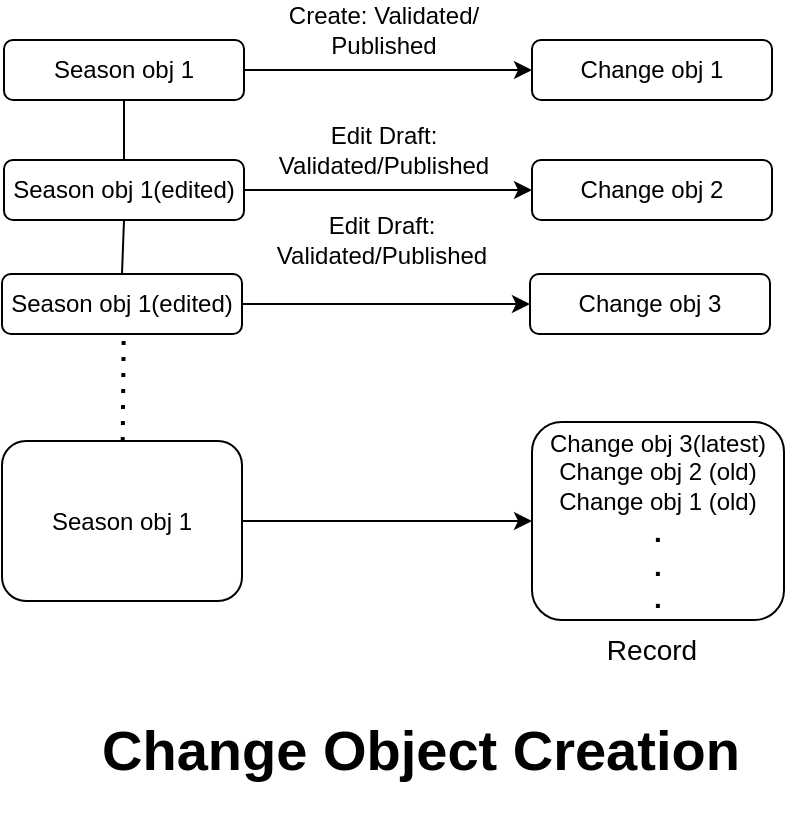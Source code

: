 <mxfile version="20.8.13" type="device"><diagram id="C5RBs43oDa-KdzZeNtuy" name="Page-1"><mxGraphModel dx="1114" dy="916" grid="1" gridSize="10" guides="1" tooltips="1" connect="1" arrows="1" fold="1" page="1" pageScale="1" pageWidth="827" pageHeight="1169" math="0" shadow="0"><root><mxCell id="WIyWlLk6GJQsqaUBKTNV-0"/><mxCell id="WIyWlLk6GJQsqaUBKTNV-1" parent="WIyWlLk6GJQsqaUBKTNV-0"/><mxCell id="vnWDfi9c66wTCI0eNwRz-11" value="Season obj 1" style="rounded=1;whiteSpace=wrap;html=1;" parent="WIyWlLk6GJQsqaUBKTNV-1" vertex="1"><mxGeometry x="90" y="80" width="120" height="30" as="geometry"/></mxCell><mxCell id="vnWDfi9c66wTCI0eNwRz-12" value="" style="endArrow=classic;html=1;rounded=0;exitX=1;exitY=0.5;exitDx=0;exitDy=0;" parent="WIyWlLk6GJQsqaUBKTNV-1" source="vnWDfi9c66wTCI0eNwRz-11" target="vnWDfi9c66wTCI0eNwRz-13" edge="1"><mxGeometry width="50" height="50" relative="1" as="geometry"><mxPoint x="390" y="490" as="sourcePoint"/><mxPoint x="440" y="440" as="targetPoint"/></mxGeometry></mxCell><mxCell id="vnWDfi9c66wTCI0eNwRz-13" value="Change obj 1" style="rounded=1;whiteSpace=wrap;html=1;" parent="WIyWlLk6GJQsqaUBKTNV-1" vertex="1"><mxGeometry x="354" y="80" width="120" height="30" as="geometry"/></mxCell><mxCell id="vnWDfi9c66wTCI0eNwRz-14" value="Create: Validated/ Published" style="text;html=1;strokeColor=none;fillColor=none;align=center;verticalAlign=middle;whiteSpace=wrap;rounded=0;" parent="WIyWlLk6GJQsqaUBKTNV-1" vertex="1"><mxGeometry x="230" y="60" width="100" height="30" as="geometry"/></mxCell><mxCell id="vnWDfi9c66wTCI0eNwRz-18" value="Season obj 1" style="rounded=1;whiteSpace=wrap;html=1;" parent="WIyWlLk6GJQsqaUBKTNV-1" vertex="1"><mxGeometry x="89" y="280.5" width="120" height="80" as="geometry"/></mxCell><mxCell id="vnWDfi9c66wTCI0eNwRz-19" value="" style="endArrow=classic;html=1;rounded=0;entryX=0;entryY=0.5;entryDx=0;entryDy=0;exitX=1;exitY=0.5;exitDx=0;exitDy=0;" parent="WIyWlLk6GJQsqaUBKTNV-1" source="vnWDfi9c66wTCI0eNwRz-25" target="vnWDfi9c66wTCI0eNwRz-22" edge="1"><mxGeometry width="50" height="50" relative="1" as="geometry"><mxPoint x="164" y="153.91" as="sourcePoint"/><mxPoint x="364" y="154.5" as="targetPoint"/></mxGeometry></mxCell><mxCell id="vnWDfi9c66wTCI0eNwRz-21" value="Edit Draft: Validated/Published" style="text;html=1;strokeColor=none;fillColor=none;align=center;verticalAlign=middle;whiteSpace=wrap;rounded=0;" parent="WIyWlLk6GJQsqaUBKTNV-1" vertex="1"><mxGeometry x="215" y="120" width="130" height="30" as="geometry"/></mxCell><mxCell id="vnWDfi9c66wTCI0eNwRz-22" value="Change obj 2" style="rounded=1;whiteSpace=wrap;html=1;" parent="WIyWlLk6GJQsqaUBKTNV-1" vertex="1"><mxGeometry x="354" y="140" width="120" height="30" as="geometry"/></mxCell><mxCell id="vnWDfi9c66wTCI0eNwRz-25" value="Season obj 1(edited)" style="rounded=1;whiteSpace=wrap;html=1;" parent="WIyWlLk6GJQsqaUBKTNV-1" vertex="1"><mxGeometry x="90" y="140" width="120" height="30" as="geometry"/></mxCell><mxCell id="vnWDfi9c66wTCI0eNwRz-26" value="" style="endArrow=classic;html=1;rounded=0;entryX=0;entryY=0.5;entryDx=0;entryDy=0;exitX=1;exitY=0.5;exitDx=0;exitDy=0;" parent="WIyWlLk6GJQsqaUBKTNV-1" source="vnWDfi9c66wTCI0eNwRz-18" target="vnWDfi9c66wTCI0eNwRz-27" edge="1"><mxGeometry width="50" height="50" relative="1" as="geometry"><mxPoint x="210.5" y="235.5" as="sourcePoint"/><mxPoint x="349.5" y="235.5" as="targetPoint"/></mxGeometry></mxCell><mxCell id="vnWDfi9c66wTCI0eNwRz-27" value="Change obj 3(latest)&lt;br&gt;Change obj 2 (old)&lt;br&gt;Change obj 1 (old)&lt;br&gt;&lt;b&gt;&lt;font style=&quot;font-size: 14px;&quot;&gt;.&lt;/font&gt;&lt;/b&gt;&lt;br&gt;&lt;b&gt;&lt;font style=&quot;font-size: 14px;&quot;&gt;.&lt;/font&gt;&lt;/b&gt;&lt;br&gt;&lt;b&gt;&lt;font style=&quot;font-size: 14px;&quot;&gt;.&lt;/font&gt;&lt;/b&gt;" style="rounded=1;whiteSpace=wrap;html=1;" parent="WIyWlLk6GJQsqaUBKTNV-1" vertex="1"><mxGeometry x="354" y="271" width="126" height="99" as="geometry"/></mxCell><mxCell id="vnWDfi9c66wTCI0eNwRz-29" value="" style="endArrow=none;html=1;rounded=0;fontSize=14;entryX=0.5;entryY=1;entryDx=0;entryDy=0;" parent="WIyWlLk6GJQsqaUBKTNV-1" source="vnWDfi9c66wTCI0eNwRz-25" target="vnWDfi9c66wTCI0eNwRz-11" edge="1"><mxGeometry width="50" height="50" relative="1" as="geometry"><mxPoint x="390" y="440" as="sourcePoint"/><mxPoint x="440" y="390" as="targetPoint"/></mxGeometry></mxCell><mxCell id="vnWDfi9c66wTCI0eNwRz-30" value="" style="endArrow=none;dashed=1;html=1;dashPattern=1 3;strokeWidth=2;rounded=0;fontSize=14;" parent="WIyWlLk6GJQsqaUBKTNV-1" source="vnWDfi9c66wTCI0eNwRz-18" edge="1"><mxGeometry width="50" height="50" relative="1" as="geometry"><mxPoint x="390" y="440" as="sourcePoint"/><mxPoint x="150" y="210" as="targetPoint"/></mxGeometry></mxCell><mxCell id="vnWDfi9c66wTCI0eNwRz-32" value="&lt;h1&gt;Change Object Creation&lt;/h1&gt;" style="text;html=1;strokeColor=none;fillColor=none;spacing=5;spacingTop=-20;whiteSpace=wrap;overflow=hidden;rounded=0;fontSize=14;" parent="WIyWlLk6GJQsqaUBKTNV-1" vertex="1"><mxGeometry x="134" y="410" width="340" height="60" as="geometry"/></mxCell><mxCell id="vWi3OirDaUsDCbnSh67x-1" value="" style="endArrow=classic;html=1;rounded=0;entryX=0;entryY=0.5;entryDx=0;entryDy=0;exitX=1;exitY=0.5;exitDx=0;exitDy=0;" edge="1" parent="WIyWlLk6GJQsqaUBKTNV-1" source="vWi3OirDaUsDCbnSh67x-4" target="vWi3OirDaUsDCbnSh67x-3"><mxGeometry width="50" height="50" relative="1" as="geometry"><mxPoint x="163" y="210.91" as="sourcePoint"/><mxPoint x="363" y="211.5" as="targetPoint"/></mxGeometry></mxCell><mxCell id="vWi3OirDaUsDCbnSh67x-2" value="Edit Draft: Validated/Published" style="text;html=1;strokeColor=none;fillColor=none;align=center;verticalAlign=middle;whiteSpace=wrap;rounded=0;" vertex="1" parent="WIyWlLk6GJQsqaUBKTNV-1"><mxGeometry x="214" y="165" width="130" height="30" as="geometry"/></mxCell><mxCell id="vWi3OirDaUsDCbnSh67x-3" value="Change obj 3" style="rounded=1;whiteSpace=wrap;html=1;" vertex="1" parent="WIyWlLk6GJQsqaUBKTNV-1"><mxGeometry x="353" y="197" width="120" height="30" as="geometry"/></mxCell><mxCell id="vWi3OirDaUsDCbnSh67x-4" value="Season obj 1(edited)" style="rounded=1;whiteSpace=wrap;html=1;" vertex="1" parent="WIyWlLk6GJQsqaUBKTNV-1"><mxGeometry x="89" y="197" width="120" height="30" as="geometry"/></mxCell><mxCell id="vWi3OirDaUsDCbnSh67x-5" value="" style="endArrow=none;html=1;rounded=0;fontSize=14;entryX=0.5;entryY=1;entryDx=0;entryDy=0;exitX=0.5;exitY=0;exitDx=0;exitDy=0;" edge="1" parent="WIyWlLk6GJQsqaUBKTNV-1" source="vWi3OirDaUsDCbnSh67x-4" target="vnWDfi9c66wTCI0eNwRz-25"><mxGeometry width="50" height="50" relative="1" as="geometry"><mxPoint x="150" y="192" as="sourcePoint"/><mxPoint x="150" y="182" as="targetPoint"/></mxGeometry></mxCell><mxCell id="vWi3OirDaUsDCbnSh67x-7" value="Record" style="text;html=1;strokeColor=none;fillColor=none;align=center;verticalAlign=middle;whiteSpace=wrap;rounded=0;fontSize=14;" vertex="1" parent="WIyWlLk6GJQsqaUBKTNV-1"><mxGeometry x="384" y="370" width="60" height="30" as="geometry"/></mxCell></root></mxGraphModel></diagram></mxfile>